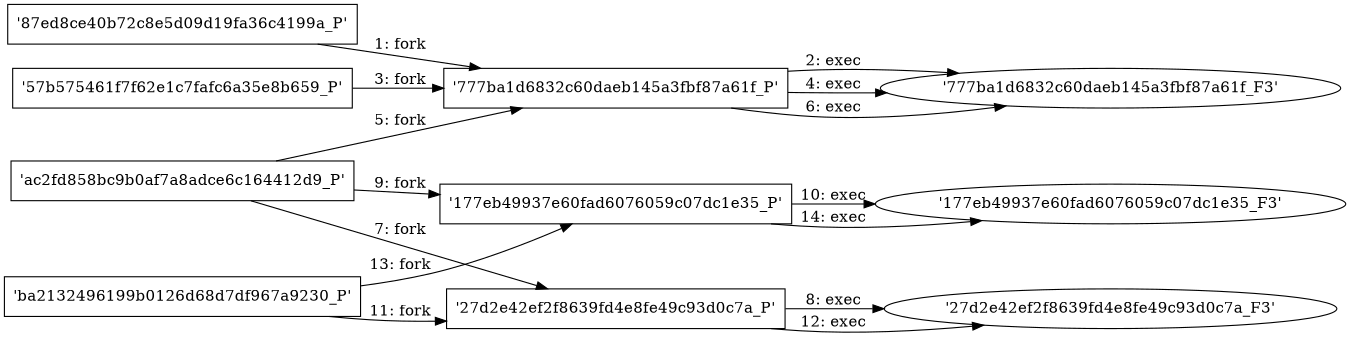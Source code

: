 digraph "D:\Learning\Paper\apt\基于CTI的攻击预警\Dataset\攻击图\ASGfromALLCTI\Barracuda and Microsoft Securing applications in public cloud.dot" {
rankdir="LR"
size="9"
fixedsize="false"
splines="true"
nodesep=0.3
ranksep=0
fontsize=10
overlap="scalexy"
engine= "neato"
	"'87ed8ce40b72c8e5d09d19fa36c4199a_P'" [node_type=Process shape=box]
	"'777ba1d6832c60daeb145a3fbf87a61f_P'" [node_type=Process shape=box]
	"'87ed8ce40b72c8e5d09d19fa36c4199a_P'" -> "'777ba1d6832c60daeb145a3fbf87a61f_P'" [label="1: fork"]
	"'777ba1d6832c60daeb145a3fbf87a61f_P'" [node_type=Process shape=box]
	"'777ba1d6832c60daeb145a3fbf87a61f_F3'" [node_type=File shape=ellipse]
	"'777ba1d6832c60daeb145a3fbf87a61f_P'" -> "'777ba1d6832c60daeb145a3fbf87a61f_F3'" [label="2: exec"]
	"'57b575461f7f62e1c7fafc6a35e8b659_P'" [node_type=Process shape=box]
	"'777ba1d6832c60daeb145a3fbf87a61f_P'" [node_type=Process shape=box]
	"'57b575461f7f62e1c7fafc6a35e8b659_P'" -> "'777ba1d6832c60daeb145a3fbf87a61f_P'" [label="3: fork"]
	"'777ba1d6832c60daeb145a3fbf87a61f_P'" [node_type=Process shape=box]
	"'777ba1d6832c60daeb145a3fbf87a61f_F3'" [node_type=File shape=ellipse]
	"'777ba1d6832c60daeb145a3fbf87a61f_P'" -> "'777ba1d6832c60daeb145a3fbf87a61f_F3'" [label="4: exec"]
	"'ac2fd858bc9b0af7a8adce6c164412d9_P'" [node_type=Process shape=box]
	"'777ba1d6832c60daeb145a3fbf87a61f_P'" [node_type=Process shape=box]
	"'ac2fd858bc9b0af7a8adce6c164412d9_P'" -> "'777ba1d6832c60daeb145a3fbf87a61f_P'" [label="5: fork"]
	"'777ba1d6832c60daeb145a3fbf87a61f_P'" [node_type=Process shape=box]
	"'777ba1d6832c60daeb145a3fbf87a61f_F3'" [node_type=File shape=ellipse]
	"'777ba1d6832c60daeb145a3fbf87a61f_P'" -> "'777ba1d6832c60daeb145a3fbf87a61f_F3'" [label="6: exec"]
	"'ac2fd858bc9b0af7a8adce6c164412d9_P'" [node_type=Process shape=box]
	"'27d2e42ef2f8639fd4e8fe49c93d0c7a_P'" [node_type=Process shape=box]
	"'ac2fd858bc9b0af7a8adce6c164412d9_P'" -> "'27d2e42ef2f8639fd4e8fe49c93d0c7a_P'" [label="7: fork"]
	"'27d2e42ef2f8639fd4e8fe49c93d0c7a_P'" [node_type=Process shape=box]
	"'27d2e42ef2f8639fd4e8fe49c93d0c7a_F3'" [node_type=File shape=ellipse]
	"'27d2e42ef2f8639fd4e8fe49c93d0c7a_P'" -> "'27d2e42ef2f8639fd4e8fe49c93d0c7a_F3'" [label="8: exec"]
	"'ac2fd858bc9b0af7a8adce6c164412d9_P'" [node_type=Process shape=box]
	"'177eb49937e60fad6076059c07dc1e35_P'" [node_type=Process shape=box]
	"'ac2fd858bc9b0af7a8adce6c164412d9_P'" -> "'177eb49937e60fad6076059c07dc1e35_P'" [label="9: fork"]
	"'177eb49937e60fad6076059c07dc1e35_P'" [node_type=Process shape=box]
	"'177eb49937e60fad6076059c07dc1e35_F3'" [node_type=File shape=ellipse]
	"'177eb49937e60fad6076059c07dc1e35_P'" -> "'177eb49937e60fad6076059c07dc1e35_F3'" [label="10: exec"]
	"'ba2132496199b0126d68d7df967a9230_P'" [node_type=Process shape=box]
	"'27d2e42ef2f8639fd4e8fe49c93d0c7a_P'" [node_type=Process shape=box]
	"'ba2132496199b0126d68d7df967a9230_P'" -> "'27d2e42ef2f8639fd4e8fe49c93d0c7a_P'" [label="11: fork"]
	"'27d2e42ef2f8639fd4e8fe49c93d0c7a_P'" [node_type=Process shape=box]
	"'27d2e42ef2f8639fd4e8fe49c93d0c7a_F3'" [node_type=File shape=ellipse]
	"'27d2e42ef2f8639fd4e8fe49c93d0c7a_P'" -> "'27d2e42ef2f8639fd4e8fe49c93d0c7a_F3'" [label="12: exec"]
	"'ba2132496199b0126d68d7df967a9230_P'" [node_type=Process shape=box]
	"'177eb49937e60fad6076059c07dc1e35_P'" [node_type=Process shape=box]
	"'ba2132496199b0126d68d7df967a9230_P'" -> "'177eb49937e60fad6076059c07dc1e35_P'" [label="13: fork"]
	"'177eb49937e60fad6076059c07dc1e35_P'" [node_type=Process shape=box]
	"'177eb49937e60fad6076059c07dc1e35_F3'" [node_type=File shape=ellipse]
	"'177eb49937e60fad6076059c07dc1e35_P'" -> "'177eb49937e60fad6076059c07dc1e35_F3'" [label="14: exec"]
}
